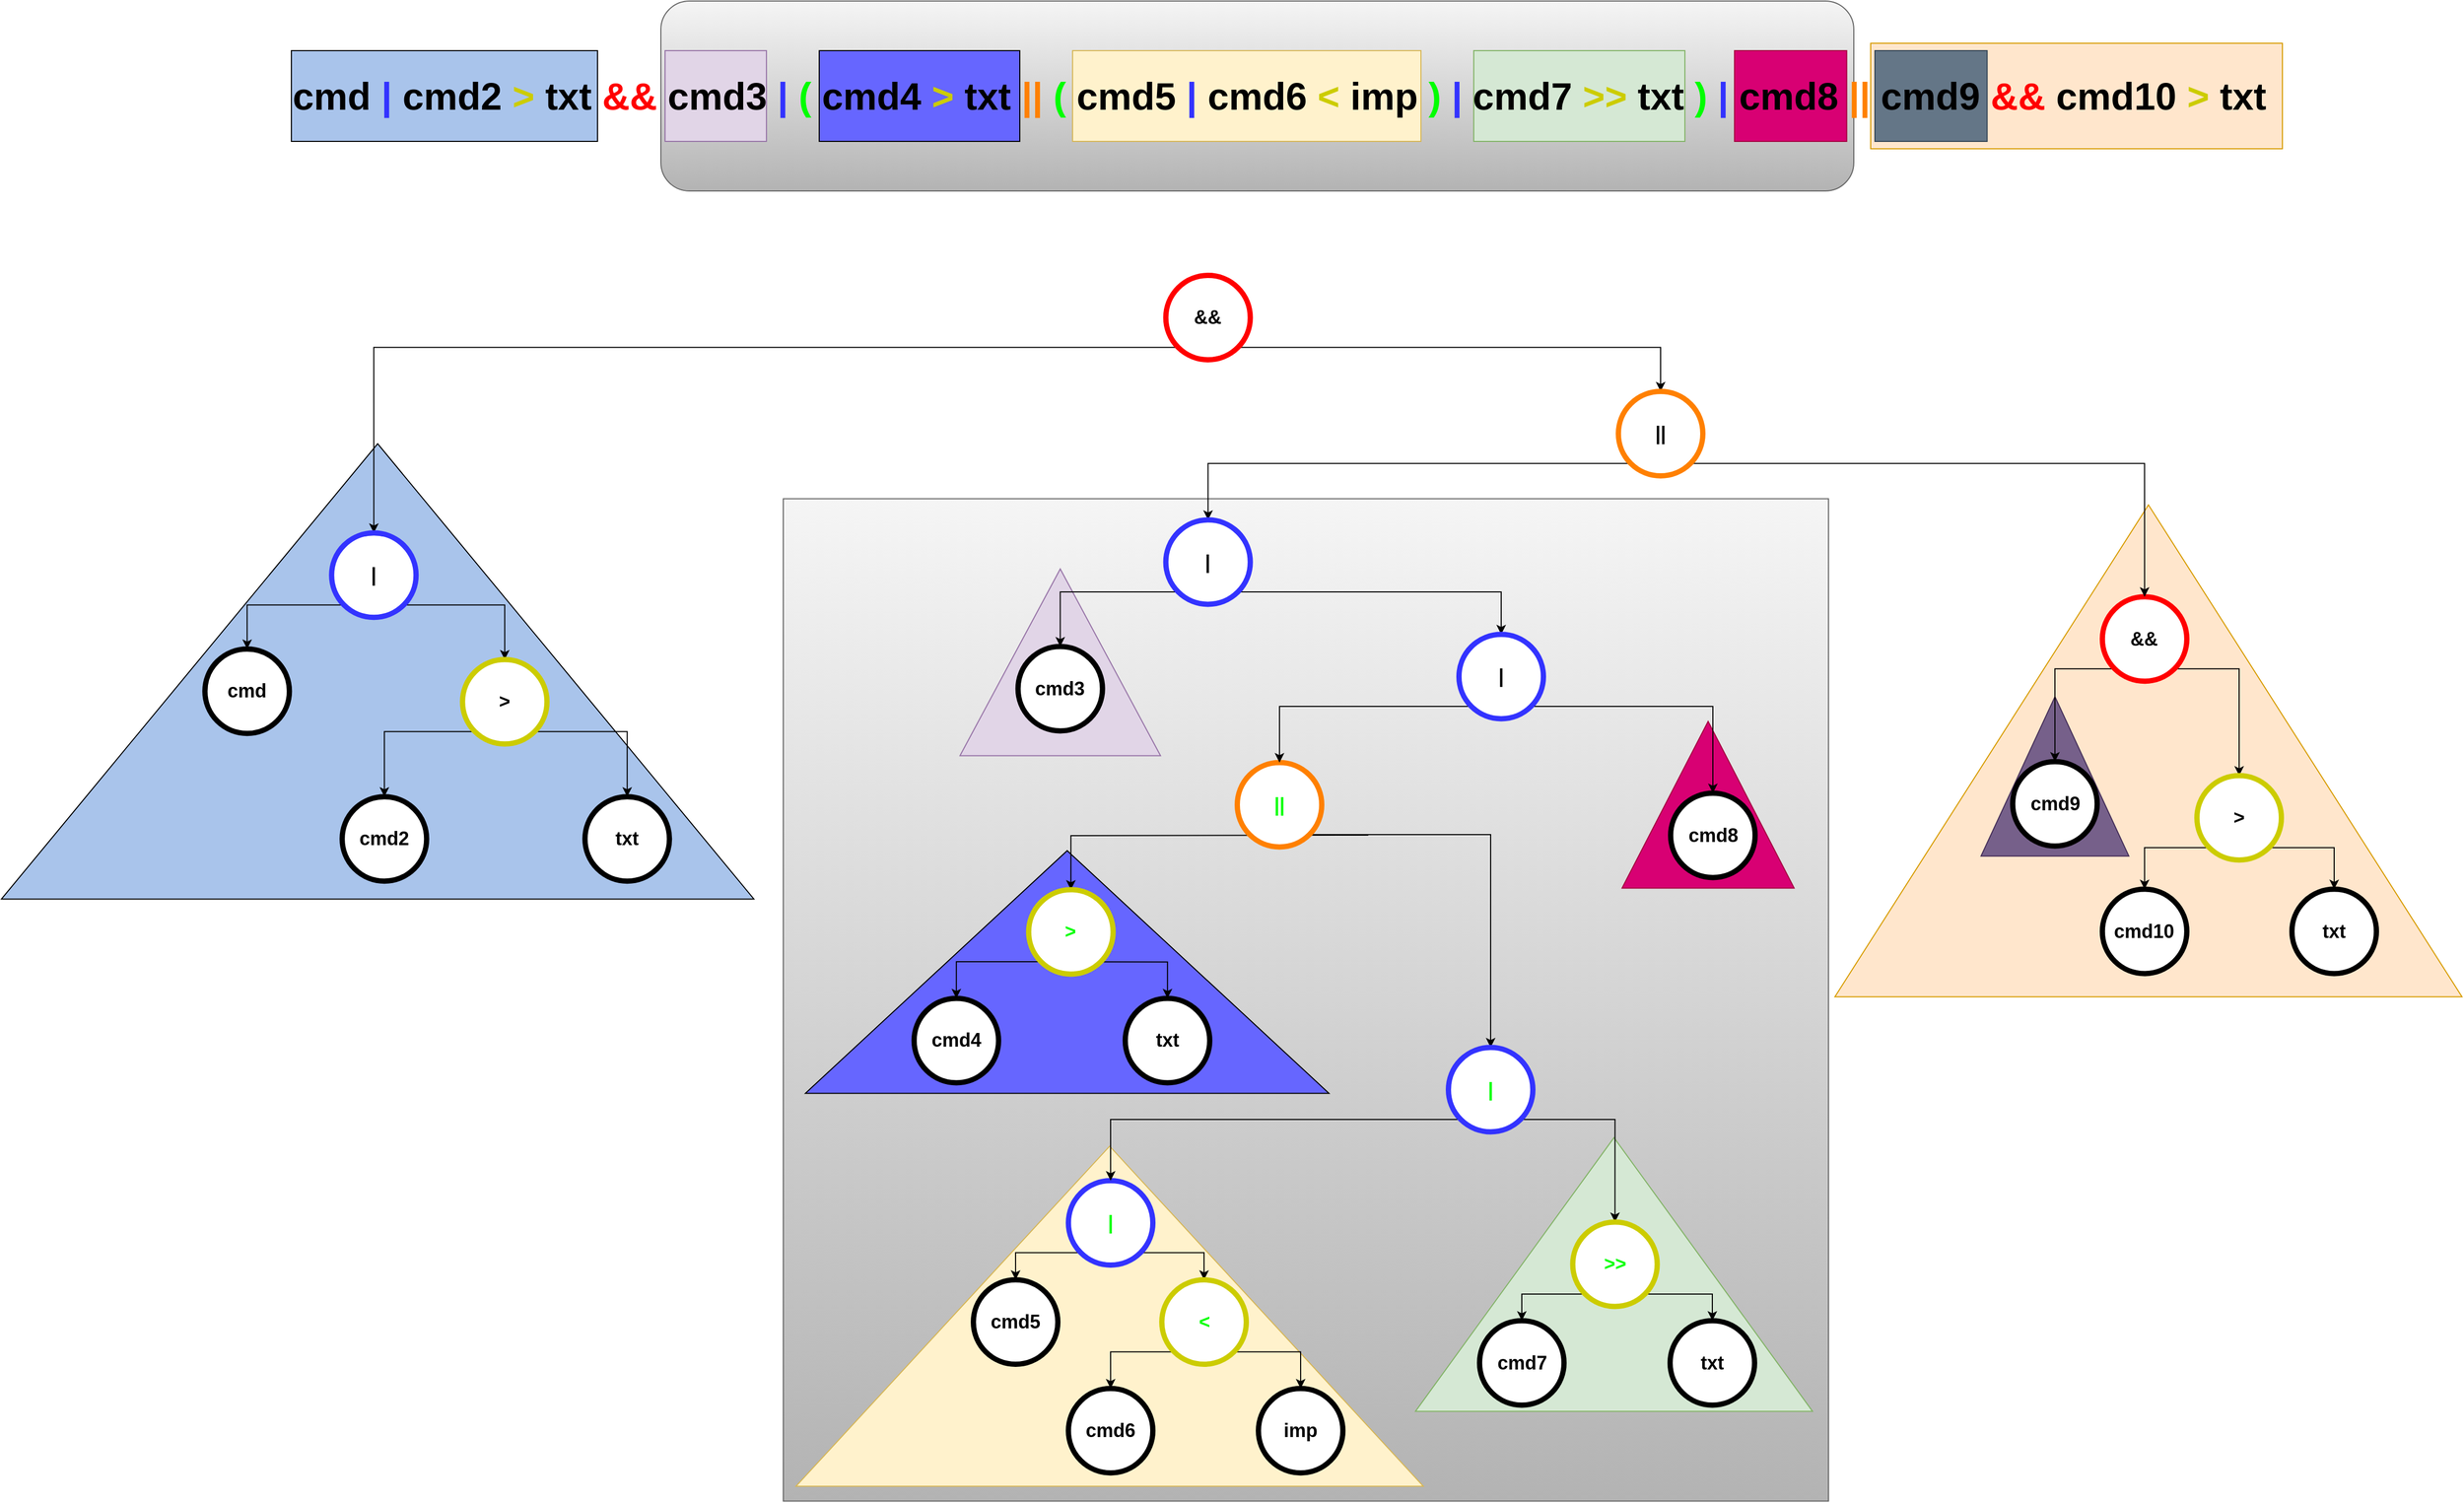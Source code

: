 <mxfile version="19.0.2" type="device"><diagram id="H-TWaUP5bXeczBtcQhF_" name="Page-1"><mxGraphModel dx="5353" dy="3023" grid="1" gridSize="10" guides="1" tooltips="1" connect="1" arrows="1" fold="1" page="1" pageScale="1" pageWidth="827" pageHeight="1169" math="0" shadow="0"><root><mxCell id="0"/><mxCell id="1" parent="0"/><mxCell id="aJGOQzYCVpWXFMmuBfGQ-118" value="" style="triangle;whiteSpace=wrap;html=1;fontSize=36;strokeColor=#d79b00;strokeWidth=1;fillColor=#ffe6cc;rotation=-90;rounded=0;sketch=0;" parent="1" vertex="1"><mxGeometry x="1090" y="233.62" width="466.19" height="594.01" as="geometry"/></mxCell><mxCell id="aJGOQzYCVpWXFMmuBfGQ-106" value="" style="rounded=0;whiteSpace=wrap;html=1;fontSize=36;strokeColor=#d79b00;strokeWidth=1;fillColor=#ffe6cc;" parent="1" vertex="1"><mxGeometry x="1060" y="-140" width="390" height="100" as="geometry"/></mxCell><mxCell id="aJGOQzYCVpWXFMmuBfGQ-125" value="" style="rounded=1;whiteSpace=wrap;html=1;fontSize=36;strokeColor=#666666;strokeWidth=1;fillColor=#f5f5f5;gradientColor=#b3b3b3;" parent="1" vertex="1"><mxGeometry x="-86" y="-180" width="1130" height="180" as="geometry"/></mxCell><mxCell id="aJGOQzYCVpWXFMmuBfGQ-124" value="" style="rounded=0;whiteSpace=wrap;html=1;fontSize=36;strokeColor=#666666;strokeWidth=1;fillColor=#f5f5f5;gradientColor=#b3b3b3;glass=0;shadow=0;sketch=0;" parent="1" vertex="1"><mxGeometry x="30" y="291.72" width="990" height="950" as="geometry"/></mxCell><mxCell id="aJGOQzYCVpWXFMmuBfGQ-122" value="" style="triangle;whiteSpace=wrap;html=1;fontSize=36;fontColor=#ffffff;strokeColor=#432D57;strokeWidth=1;fillColor=#76608a;rotation=-90;" parent="1" vertex="1"><mxGeometry x="1159.03" y="484.85" width="151" height="140" as="geometry"/></mxCell><mxCell id="aJGOQzYCVpWXFMmuBfGQ-123" value="" style="rounded=0;whiteSpace=wrap;html=1;fontSize=36;fontColor=#ffffff;strokeColor=#314354;strokeWidth=1;fillColor=#647687;" parent="1" vertex="1"><mxGeometry x="1064" y="-133" width="106.28" height="86" as="geometry"/></mxCell><mxCell id="aJGOQzYCVpWXFMmuBfGQ-121" value="" style="triangle;whiteSpace=wrap;html=1;fontSize=36;fontColor=#ffffff;strokeColor=#A50040;strokeWidth=1;fillColor=#d80073;rotation=-90;" parent="1" vertex="1"><mxGeometry x="827" y="500.22" width="158" height="163" as="geometry"/></mxCell><mxCell id="aJGOQzYCVpWXFMmuBfGQ-111" value="" style="rounded=0;whiteSpace=wrap;html=1;fontSize=36;strokeColor=#82b366;strokeWidth=1;fillColor=#d5e8d4;" parent="1" vertex="1"><mxGeometry x="684" y="-133" width="200" height="86" as="geometry"/></mxCell><mxCell id="aJGOQzYCVpWXFMmuBfGQ-117" value="" style="triangle;whiteSpace=wrap;html=1;fontSize=36;strokeColor=#82b366;strokeWidth=1;fillColor=#d5e8d4;rotation=-90;" parent="1" vertex="1"><mxGeometry x="687.09" y="838.83" width="259.5" height="376.17" as="geometry"/></mxCell><mxCell id="aJGOQzYCVpWXFMmuBfGQ-110" value="" style="rounded=0;whiteSpace=wrap;html=1;fontSize=36;strokeColor=#d6b656;strokeWidth=1;fillColor=#fff2cc;" parent="1" vertex="1"><mxGeometry x="304" y="-133" width="330" height="86" as="geometry"/></mxCell><mxCell id="aJGOQzYCVpWXFMmuBfGQ-116" value="" style="triangle;whiteSpace=wrap;html=1;fontSize=36;strokeColor=#d6b656;strokeWidth=1;fillColor=#fff2cc;rotation=-90;" parent="1" vertex="1"><mxGeometry x="177.95" y="769.35" width="322.32" height="594.26" as="geometry"/></mxCell><mxCell id="aJGOQzYCVpWXFMmuBfGQ-107" value="" style="rounded=0;whiteSpace=wrap;html=1;fontSize=36;strokeColor=#9673a6;strokeWidth=1;fillColor=#e1d5e7;" parent="1" vertex="1"><mxGeometry x="-82" y="-133" width="96" height="86" as="geometry"/></mxCell><mxCell id="aJGOQzYCVpWXFMmuBfGQ-115" value="" style="triangle;whiteSpace=wrap;html=1;fontSize=36;strokeColor=#9673a6;strokeWidth=1;fillColor=#e1d5e7;rotation=-90;" parent="1" vertex="1"><mxGeometry x="203.82" y="351.72" width="177" height="190" as="geometry"/></mxCell><mxCell id="aJGOQzYCVpWXFMmuBfGQ-109" value="" style="rounded=0;whiteSpace=wrap;html=1;fontSize=36;fontColor=#00FF00;strokeColor=#000000;strokeWidth=1;fillColor=#6666FF;" parent="1" vertex="1"><mxGeometry x="64" y="-133" width="190" height="86" as="geometry"/></mxCell><mxCell id="aJGOQzYCVpWXFMmuBfGQ-113" value="" style="triangle;whiteSpace=wrap;html=1;fontSize=36;fontColor=#00FF00;strokeColor=#000000;strokeWidth=1;fillColor=#6666FF;rotation=-90;" parent="1" vertex="1"><mxGeometry x="183.89" y="492.22" width="230" height="496" as="geometry"/></mxCell><mxCell id="aJGOQzYCVpWXFMmuBfGQ-112" value="" style="triangle;whiteSpace=wrap;html=1;fontSize=36;fontColor=#00FF00;strokeColor=#000000;strokeWidth=1;fillColor=#A9C4EB;rotation=-90;" parent="1" vertex="1"><mxGeometry x="-570" y="98.97" width="431.5" height="712.75" as="geometry"/></mxCell><mxCell id="aJGOQzYCVpWXFMmuBfGQ-108" value="" style="rounded=0;whiteSpace=wrap;html=1;fontSize=36;fontColor=#ffffff;strokeColor=#A50040;strokeWidth=1;fillColor=#d80073;" parent="1" vertex="1"><mxGeometry x="931" y="-133" width="106.28" height="86" as="geometry"/></mxCell><mxCell id="aJGOQzYCVpWXFMmuBfGQ-105" value="" style="rounded=0;whiteSpace=wrap;html=1;fontSize=36;fontColor=#00FF00;strokeColor=#000000;strokeWidth=1;fillColor=#A9C4EB;" parent="1" vertex="1"><mxGeometry x="-436" y="-133" width="290" height="86" as="geometry"/></mxCell><mxCell id="aJGOQzYCVpWXFMmuBfGQ-68" style="edgeStyle=orthogonalEdgeStyle;rounded=0;orthogonalLoop=1;jettySize=auto;html=1;exitX=0;exitY=1;exitDx=0;exitDy=0;entryX=0.5;entryY=0;entryDx=0;entryDy=0;fontSize=18;fontColor=#00FF00;" parent="1" source="aJGOQzYCVpWXFMmuBfGQ-1" target="aJGOQzYCVpWXFMmuBfGQ-8" edge="1"><mxGeometry relative="1" as="geometry"/></mxCell><mxCell id="puf2VcP3-_cEdi5S4VuT-2" style="edgeStyle=orthogonalEdgeStyle;rounded=0;orthogonalLoop=1;jettySize=auto;html=1;exitX=1;exitY=1;exitDx=0;exitDy=0;entryX=0.5;entryY=0;entryDx=0;entryDy=0;" parent="1" source="aJGOQzYCVpWXFMmuBfGQ-1" target="aJGOQzYCVpWXFMmuBfGQ-5" edge="1"><mxGeometry relative="1" as="geometry"/></mxCell><mxCell id="aJGOQzYCVpWXFMmuBfGQ-1" value="&lt;font style=&quot;font-size: 18px;&quot;&gt;&lt;b&gt;&amp;amp;&amp;amp;&lt;/b&gt;&lt;/font&gt;" style="ellipse;whiteSpace=wrap;html=1;aspect=fixed;strokeWidth=5;strokeColor=#FF0000;" parent="1" vertex="1"><mxGeometry x="392.32" y="80" width="80" height="80" as="geometry"/></mxCell><mxCell id="aJGOQzYCVpWXFMmuBfGQ-2" value="&lt;b&gt;&lt;font style=&quot;font-size: 36px;&quot;&gt;cmd &lt;font style=&quot;&quot; color=&quot;#3333ff&quot;&gt;|&lt;/font&gt; cmd2 &lt;font style=&quot;&quot; color=&quot;#cccc00&quot;&gt;&amp;gt;&lt;/font&gt; txt &lt;font style=&quot;&quot; color=&quot;#ff0000&quot;&gt;&amp;amp;&amp;amp;&lt;/font&gt; cmd3 &lt;font style=&quot;&quot; color=&quot;#3333ff&quot;&gt;|&lt;/font&gt; &lt;font style=&quot;&quot; color=&quot;#00ff00&quot;&gt;(&lt;/font&gt; cmd4 &lt;font style=&quot;&quot; color=&quot;#cccc00&quot;&gt;&amp;gt;&lt;/font&gt; txt &lt;font style=&quot;&quot; color=&quot;#ff8000&quot;&gt;||&lt;/font&gt; &lt;font style=&quot;&quot; color=&quot;#00ff00&quot;&gt;(&amp;nbsp;&lt;/font&gt;cmd5 &lt;font style=&quot;&quot; color=&quot;#3333ff&quot;&gt;|&lt;/font&gt; cmd6 &lt;font style=&quot;&quot; color=&quot;#cccc00&quot;&gt;&amp;lt;&lt;/font&gt; imp &lt;font style=&quot;&quot; color=&quot;#00ff00&quot;&gt;)&lt;/font&gt; &lt;font style=&quot;&quot; color=&quot;#3333ff&quot;&gt;|&lt;/font&gt; cmd7 &lt;font style=&quot;&quot; color=&quot;#cccc00&quot;&gt;&amp;gt;&amp;gt;&lt;/font&gt; txt&amp;nbsp;&lt;font style=&quot;&quot; color=&quot;#00ff00&quot;&gt;)&lt;/font&gt; &lt;font style=&quot;&quot; color=&quot;#3333ff&quot;&gt;|&lt;/font&gt; cmd8 &lt;font style=&quot;&quot; color=&quot;#ff8000&quot;&gt;||&lt;/font&gt; cmd9 &lt;font style=&quot;&quot; color=&quot;#ff0000&quot;&gt;&amp;amp;&amp;amp;&lt;/font&gt; cmd10 &lt;font style=&quot;&quot; color=&quot;#cccc00&quot;&gt;&amp;gt;&lt;/font&gt; txt&lt;/font&gt;&lt;/b&gt;" style="text;html=1;strokeColor=none;fillColor=none;align=center;verticalAlign=middle;whiteSpace=wrap;rounded=0;" parent="1" vertex="1"><mxGeometry x="-500" y="-120" width="2000" height="60" as="geometry"/></mxCell><mxCell id="aJGOQzYCVpWXFMmuBfGQ-77" style="edgeStyle=orthogonalEdgeStyle;rounded=0;orthogonalLoop=1;jettySize=auto;html=1;exitX=1;exitY=1;exitDx=0;exitDy=0;entryX=0.5;entryY=0;entryDx=0;entryDy=0;fontSize=18;fontColor=#00FF00;" parent="1" source="aJGOQzYCVpWXFMmuBfGQ-3" target="aJGOQzYCVpWXFMmuBfGQ-13" edge="1"><mxGeometry relative="1" as="geometry"/></mxCell><mxCell id="puf2VcP3-_cEdi5S4VuT-24" style="edgeStyle=orthogonalEdgeStyle;rounded=0;orthogonalLoop=1;jettySize=auto;html=1;exitX=0;exitY=1;exitDx=0;exitDy=0;entryX=0.5;entryY=0;entryDx=0;entryDy=0;" parent="1" source="aJGOQzYCVpWXFMmuBfGQ-3" target="aJGOQzYCVpWXFMmuBfGQ-29" edge="1"><mxGeometry relative="1" as="geometry"/></mxCell><mxCell id="aJGOQzYCVpWXFMmuBfGQ-3" value="&lt;font style=&quot;font-size: 18px;&quot;&gt;&lt;b&gt;&amp;amp;&amp;amp;&lt;/b&gt;&lt;/font&gt;" style="ellipse;whiteSpace=wrap;html=1;aspect=fixed;strokeWidth=5;strokeColor=#FF0000;" parent="1" vertex="1"><mxGeometry x="1279.44" y="384.63" width="80" height="80" as="geometry"/></mxCell><mxCell id="puf2VcP3-_cEdi5S4VuT-7" style="edgeStyle=orthogonalEdgeStyle;rounded=0;orthogonalLoop=1;jettySize=auto;html=1;exitX=1;exitY=1;exitDx=0;exitDy=0;" parent="1" source="aJGOQzYCVpWXFMmuBfGQ-4" target="aJGOQzYCVpWXFMmuBfGQ-7" edge="1"><mxGeometry relative="1" as="geometry"/></mxCell><mxCell id="puf2VcP3-_cEdi5S4VuT-8" style="edgeStyle=orthogonalEdgeStyle;rounded=0;orthogonalLoop=1;jettySize=auto;html=1;exitX=0;exitY=1;exitDx=0;exitDy=0;entryX=0.5;entryY=0;entryDx=0;entryDy=0;" parent="1" target="aJGOQzYCVpWXFMmuBfGQ-11" edge="1"><mxGeometry relative="1" as="geometry"><mxPoint x="584.106" y="610.504" as="sourcePoint"/></mxGeometry></mxCell><mxCell id="aJGOQzYCVpWXFMmuBfGQ-4" value="&lt;font color=&quot;#00ff00&quot; style=&quot;font-size: 18px;&quot;&gt;&lt;b&gt;||&lt;/b&gt;&lt;/font&gt;" style="ellipse;whiteSpace=wrap;html=1;aspect=fixed;strokeColor=#FF8000;strokeWidth=5;" parent="1" vertex="1"><mxGeometry x="460" y="541.72" width="80" height="80" as="geometry"/></mxCell><mxCell id="puf2VcP3-_cEdi5S4VuT-3" style="edgeStyle=orthogonalEdgeStyle;rounded=0;orthogonalLoop=1;jettySize=auto;html=1;exitX=1;exitY=1;exitDx=0;exitDy=0;entryX=0.5;entryY=0;entryDx=0;entryDy=0;" parent="1" source="aJGOQzYCVpWXFMmuBfGQ-5" target="aJGOQzYCVpWXFMmuBfGQ-3" edge="1"><mxGeometry relative="1" as="geometry"/></mxCell><mxCell id="PC5DWgeFSj9R3QmSvRYg-5" style="edgeStyle=orthogonalEdgeStyle;rounded=0;orthogonalLoop=1;jettySize=auto;html=1;exitX=0;exitY=1;exitDx=0;exitDy=0;entryX=0.5;entryY=0;entryDx=0;entryDy=0;" edge="1" parent="1" source="aJGOQzYCVpWXFMmuBfGQ-5" target="aJGOQzYCVpWXFMmuBfGQ-9"><mxGeometry relative="1" as="geometry"/></mxCell><mxCell id="aJGOQzYCVpWXFMmuBfGQ-5" value="&lt;font style=&quot;font-size: 18px;&quot;&gt;&lt;b&gt;||&lt;/b&gt;&lt;/font&gt;" style="ellipse;whiteSpace=wrap;html=1;aspect=fixed;strokeColor=#FF8000;strokeWidth=5;" parent="1" vertex="1"><mxGeometry x="821" y="190" width="80" height="80" as="geometry"/></mxCell><mxCell id="puf2VcP3-_cEdi5S4VuT-19" style="edgeStyle=orthogonalEdgeStyle;rounded=0;orthogonalLoop=1;jettySize=auto;html=1;exitX=1;exitY=1;exitDx=0;exitDy=0;" parent="1" source="aJGOQzYCVpWXFMmuBfGQ-6" target="aJGOQzYCVpWXFMmuBfGQ-14" edge="1"><mxGeometry relative="1" as="geometry"/></mxCell><mxCell id="puf2VcP3-_cEdi5S4VuT-20" style="edgeStyle=orthogonalEdgeStyle;rounded=0;orthogonalLoop=1;jettySize=auto;html=1;exitX=0;exitY=1;exitDx=0;exitDy=0;entryX=0.5;entryY=0;entryDx=0;entryDy=0;" parent="1" source="aJGOQzYCVpWXFMmuBfGQ-6" target="aJGOQzYCVpWXFMmuBfGQ-25" edge="1"><mxGeometry relative="1" as="geometry"/></mxCell><mxCell id="aJGOQzYCVpWXFMmuBfGQ-6" value="&lt;font style=&quot;font-size: 18px;&quot;&gt;&lt;b&gt;&lt;font color=&quot;#00ff00&quot;&gt;|&lt;/font&gt;&lt;br&gt;&lt;/b&gt;&lt;/font&gt;" style="ellipse;whiteSpace=wrap;html=1;aspect=fixed;strokeColor=#3333FF;strokeWidth=5;" parent="1" vertex="1"><mxGeometry x="300.04" y="938" width="80" height="80" as="geometry"/></mxCell><mxCell id="puf2VcP3-_cEdi5S4VuT-12" style="edgeStyle=orthogonalEdgeStyle;rounded=0;orthogonalLoop=1;jettySize=auto;html=1;exitX=0;exitY=1;exitDx=0;exitDy=0;" parent="1" source="aJGOQzYCVpWXFMmuBfGQ-7" target="aJGOQzYCVpWXFMmuBfGQ-6" edge="1"><mxGeometry relative="1" as="geometry"/></mxCell><mxCell id="PC5DWgeFSj9R3QmSvRYg-2" style="edgeStyle=orthogonalEdgeStyle;rounded=0;orthogonalLoop=1;jettySize=auto;html=1;exitX=1;exitY=1;exitDx=0;exitDy=0;entryX=0.5;entryY=0;entryDx=0;entryDy=0;" edge="1" parent="1" source="aJGOQzYCVpWXFMmuBfGQ-7" target="aJGOQzYCVpWXFMmuBfGQ-16"><mxGeometry relative="1" as="geometry"/></mxCell><mxCell id="aJGOQzYCVpWXFMmuBfGQ-7" value="&lt;font style=&quot;font-size: 18px;&quot;&gt;&lt;b&gt;&lt;font color=&quot;#00ff00&quot;&gt;|&lt;/font&gt;&lt;br&gt;&lt;/b&gt;&lt;/font&gt;" style="ellipse;whiteSpace=wrap;html=1;aspect=fixed;strokeColor=#3333FF;strokeWidth=5;" parent="1" vertex="1"><mxGeometry x="660" y="811.72" width="80" height="80" as="geometry"/></mxCell><mxCell id="puf2VcP3-_cEdi5S4VuT-27" style="edgeStyle=orthogonalEdgeStyle;rounded=0;orthogonalLoop=1;jettySize=auto;html=1;exitX=1;exitY=1;exitDx=0;exitDy=0;entryX=0.5;entryY=0;entryDx=0;entryDy=0;" parent="1" source="aJGOQzYCVpWXFMmuBfGQ-8" target="aJGOQzYCVpWXFMmuBfGQ-12" edge="1"><mxGeometry relative="1" as="geometry"/></mxCell><mxCell id="puf2VcP3-_cEdi5S4VuT-28" style="edgeStyle=orthogonalEdgeStyle;rounded=0;orthogonalLoop=1;jettySize=auto;html=1;exitX=0;exitY=1;exitDx=0;exitDy=0;entryX=0.5;entryY=0;entryDx=0;entryDy=0;" parent="1" source="aJGOQzYCVpWXFMmuBfGQ-8" target="aJGOQzYCVpWXFMmuBfGQ-20" edge="1"><mxGeometry relative="1" as="geometry"/></mxCell><mxCell id="aJGOQzYCVpWXFMmuBfGQ-8" value="&lt;font style=&quot;font-size: 18px;&quot;&gt;&lt;b&gt;|&lt;br&gt;&lt;/b&gt;&lt;/font&gt;" style="ellipse;whiteSpace=wrap;html=1;aspect=fixed;strokeColor=#3333FF;strokeWidth=5;" parent="1" vertex="1"><mxGeometry x="-397.88" y="324.09" width="80" height="80" as="geometry"/></mxCell><mxCell id="puf2VcP3-_cEdi5S4VuT-5" style="edgeStyle=orthogonalEdgeStyle;rounded=0;orthogonalLoop=1;jettySize=auto;html=1;exitX=0;exitY=1;exitDx=0;exitDy=0;entryX=0.5;entryY=0;entryDx=0;entryDy=0;" parent="1" source="aJGOQzYCVpWXFMmuBfGQ-9" target="aJGOQzYCVpWXFMmuBfGQ-22" edge="1"><mxGeometry relative="1" as="geometry"/></mxCell><mxCell id="puf2VcP3-_cEdi5S4VuT-6" style="edgeStyle=orthogonalEdgeStyle;rounded=0;orthogonalLoop=1;jettySize=auto;html=1;exitX=1;exitY=1;exitDx=0;exitDy=0;entryX=0.5;entryY=0;entryDx=0;entryDy=0;" parent="1" source="aJGOQzYCVpWXFMmuBfGQ-9" target="aJGOQzYCVpWXFMmuBfGQ-10" edge="1"><mxGeometry relative="1" as="geometry"/></mxCell><mxCell id="aJGOQzYCVpWXFMmuBfGQ-9" value="&lt;font style=&quot;font-size: 18px;&quot;&gt;&lt;b&gt;|&lt;br&gt;&lt;/b&gt;&lt;/font&gt;" style="ellipse;whiteSpace=wrap;html=1;aspect=fixed;strokeColor=#3333FF;strokeWidth=5;" parent="1" vertex="1"><mxGeometry x="392.32" y="311.72" width="80" height="80" as="geometry"/></mxCell><mxCell id="aJGOQzYCVpWXFMmuBfGQ-100" style="edgeStyle=orthogonalEdgeStyle;rounded=0;orthogonalLoop=1;jettySize=auto;html=1;exitX=0;exitY=1;exitDx=0;exitDy=0;entryX=0.5;entryY=0;entryDx=0;entryDy=0;fontSize=18;fontColor=#00FF00;" parent="1" source="aJGOQzYCVpWXFMmuBfGQ-10" target="aJGOQzYCVpWXFMmuBfGQ-4" edge="1"><mxGeometry relative="1" as="geometry"/></mxCell><mxCell id="puf2VcP3-_cEdi5S4VuT-21" style="edgeStyle=orthogonalEdgeStyle;rounded=0;orthogonalLoop=1;jettySize=auto;html=1;exitX=1;exitY=1;exitDx=0;exitDy=0;entryX=0.5;entryY=0;entryDx=0;entryDy=0;" parent="1" source="aJGOQzYCVpWXFMmuBfGQ-10" target="aJGOQzYCVpWXFMmuBfGQ-28" edge="1"><mxGeometry relative="1" as="geometry"/></mxCell><mxCell id="aJGOQzYCVpWXFMmuBfGQ-10" value="&lt;font style=&quot;font-size: 18px;&quot;&gt;&lt;b&gt;|&lt;br&gt;&lt;/b&gt;&lt;/font&gt;" style="ellipse;whiteSpace=wrap;html=1;aspect=fixed;strokeColor=#3333FF;strokeWidth=5;" parent="1" vertex="1"><mxGeometry x="670" y="420.22" width="80" height="80" as="geometry"/></mxCell><mxCell id="puf2VcP3-_cEdi5S4VuT-10" style="edgeStyle=orthogonalEdgeStyle;rounded=0;orthogonalLoop=1;jettySize=auto;html=1;exitX=1;exitY=1;exitDx=0;exitDy=0;entryX=0.5;entryY=0;entryDx=0;entryDy=0;" parent="1" source="aJGOQzYCVpWXFMmuBfGQ-11" target="aJGOQzYCVpWXFMmuBfGQ-32" edge="1"><mxGeometry relative="1" as="geometry"/></mxCell><mxCell id="puf2VcP3-_cEdi5S4VuT-11" style="edgeStyle=orthogonalEdgeStyle;rounded=0;orthogonalLoop=1;jettySize=auto;html=1;exitX=0;exitY=1;exitDx=0;exitDy=0;entryX=0.5;entryY=0;entryDx=0;entryDy=0;" parent="1" source="aJGOQzYCVpWXFMmuBfGQ-11" target="aJGOQzYCVpWXFMmuBfGQ-24" edge="1"><mxGeometry relative="1" as="geometry"/></mxCell><mxCell id="aJGOQzYCVpWXFMmuBfGQ-11" value="&lt;font style=&quot;font-size: 18px;&quot;&gt;&lt;b&gt;&lt;font color=&quot;#00ff00&quot;&gt;&amp;gt;&lt;/font&gt;&lt;br&gt;&lt;/b&gt;&lt;/font&gt;" style="ellipse;whiteSpace=wrap;html=1;aspect=fixed;strokeColor=#CCCC00;strokeWidth=5;" parent="1" vertex="1"><mxGeometry x="262.39" y="662.22" width="80" height="80" as="geometry"/></mxCell><mxCell id="puf2VcP3-_cEdi5S4VuT-25" style="edgeStyle=orthogonalEdgeStyle;rounded=0;orthogonalLoop=1;jettySize=auto;html=1;exitX=1;exitY=1;exitDx=0;exitDy=0;" parent="1" source="aJGOQzYCVpWXFMmuBfGQ-12" target="aJGOQzYCVpWXFMmuBfGQ-21" edge="1"><mxGeometry relative="1" as="geometry"/></mxCell><mxCell id="puf2VcP3-_cEdi5S4VuT-26" style="edgeStyle=orthogonalEdgeStyle;rounded=0;orthogonalLoop=1;jettySize=auto;html=1;exitX=0;exitY=1;exitDx=0;exitDy=0;" parent="1" source="aJGOQzYCVpWXFMmuBfGQ-12" target="aJGOQzYCVpWXFMmuBfGQ-31" edge="1"><mxGeometry relative="1" as="geometry"/></mxCell><mxCell id="aJGOQzYCVpWXFMmuBfGQ-12" value="&lt;font style=&quot;font-size: 18px;&quot;&gt;&lt;b&gt;&amp;gt;&lt;br&gt;&lt;/b&gt;&lt;/font&gt;" style="ellipse;whiteSpace=wrap;html=1;aspect=fixed;strokeColor=#CCCC00;strokeWidth=5;" parent="1" vertex="1"><mxGeometry x="-273.88" y="444.09" width="80" height="80" as="geometry"/></mxCell><mxCell id="puf2VcP3-_cEdi5S4VuT-22" style="edgeStyle=orthogonalEdgeStyle;rounded=0;orthogonalLoop=1;jettySize=auto;html=1;exitX=1;exitY=1;exitDx=0;exitDy=0;" parent="1" source="aJGOQzYCVpWXFMmuBfGQ-13" target="aJGOQzYCVpWXFMmuBfGQ-35" edge="1"><mxGeometry relative="1" as="geometry"/></mxCell><mxCell id="puf2VcP3-_cEdi5S4VuT-23" style="edgeStyle=orthogonalEdgeStyle;rounded=0;orthogonalLoop=1;jettySize=auto;html=1;exitX=0;exitY=1;exitDx=0;exitDy=0;entryX=0.5;entryY=0;entryDx=0;entryDy=0;" parent="1" source="aJGOQzYCVpWXFMmuBfGQ-13" target="aJGOQzYCVpWXFMmuBfGQ-30" edge="1"><mxGeometry relative="1" as="geometry"/></mxCell><mxCell id="aJGOQzYCVpWXFMmuBfGQ-13" value="&lt;font style=&quot;font-size: 18px;&quot;&gt;&lt;b&gt;&amp;gt;&lt;br&gt;&lt;/b&gt;&lt;/font&gt;" style="ellipse;whiteSpace=wrap;html=1;aspect=fixed;strokeColor=#CCCC00;strokeWidth=5;" parent="1" vertex="1"><mxGeometry x="1369.03" y="554.13" width="80" height="80" as="geometry"/></mxCell><mxCell id="puf2VcP3-_cEdi5S4VuT-16" style="edgeStyle=orthogonalEdgeStyle;rounded=0;orthogonalLoop=1;jettySize=auto;html=1;exitX=1;exitY=1;exitDx=0;exitDy=0;entryX=0.5;entryY=0;entryDx=0;entryDy=0;" parent="1" source="aJGOQzYCVpWXFMmuBfGQ-14" target="aJGOQzYCVpWXFMmuBfGQ-33" edge="1"><mxGeometry relative="1" as="geometry"/></mxCell><mxCell id="puf2VcP3-_cEdi5S4VuT-17" style="edgeStyle=orthogonalEdgeStyle;rounded=0;orthogonalLoop=1;jettySize=auto;html=1;exitX=0;exitY=1;exitDx=0;exitDy=0;" parent="1" source="aJGOQzYCVpWXFMmuBfGQ-14" target="aJGOQzYCVpWXFMmuBfGQ-26" edge="1"><mxGeometry relative="1" as="geometry"/></mxCell><mxCell id="aJGOQzYCVpWXFMmuBfGQ-14" value="&lt;font style=&quot;font-size: 18px;&quot;&gt;&lt;b&gt;&lt;font color=&quot;#00ff00&quot;&gt;&amp;lt;&lt;/font&gt;&lt;br&gt;&lt;/b&gt;&lt;/font&gt;" style="ellipse;whiteSpace=wrap;html=1;aspect=fixed;strokeColor=#CCCC00;strokeWidth=5;" parent="1" vertex="1"><mxGeometry x="388.54" y="1032" width="80" height="80" as="geometry"/></mxCell><mxCell id="puf2VcP3-_cEdi5S4VuT-14" style="edgeStyle=orthogonalEdgeStyle;rounded=0;orthogonalLoop=1;jettySize=auto;html=1;exitX=1;exitY=1;exitDx=0;exitDy=0;entryX=0.5;entryY=0;entryDx=0;entryDy=0;" parent="1" source="aJGOQzYCVpWXFMmuBfGQ-16" target="aJGOQzYCVpWXFMmuBfGQ-34" edge="1"><mxGeometry relative="1" as="geometry"/></mxCell><mxCell id="puf2VcP3-_cEdi5S4VuT-15" style="edgeStyle=orthogonalEdgeStyle;rounded=0;orthogonalLoop=1;jettySize=auto;html=1;exitX=0;exitY=1;exitDx=0;exitDy=0;entryX=0.5;entryY=0;entryDx=0;entryDy=0;" parent="1" source="aJGOQzYCVpWXFMmuBfGQ-16" target="aJGOQzYCVpWXFMmuBfGQ-27" edge="1"><mxGeometry relative="1" as="geometry"/></mxCell><mxCell id="aJGOQzYCVpWXFMmuBfGQ-16" value="&lt;font style=&quot;font-size: 18px;&quot;&gt;&lt;b&gt;&lt;font color=&quot;#00ff00&quot;&gt;&amp;gt;&amp;gt;&lt;/font&gt;&lt;br&gt;&lt;/b&gt;&lt;/font&gt;" style="ellipse;whiteSpace=wrap;html=1;aspect=fixed;strokeColor=#CCCC00;strokeWidth=5;" parent="1" vertex="1"><mxGeometry x="777.78" y="977.22" width="80" height="80" as="geometry"/></mxCell><mxCell id="aJGOQzYCVpWXFMmuBfGQ-20" value="&lt;font style=&quot;font-size: 18px;&quot;&gt;&lt;b&gt;cmd&lt;br&gt;&lt;/b&gt;&lt;/font&gt;" style="ellipse;whiteSpace=wrap;html=1;aspect=fixed;strokeColor=#000000;strokeWidth=5;" parent="1" vertex="1"><mxGeometry x="-517.88" y="434.09" width="80" height="80" as="geometry"/></mxCell><mxCell id="aJGOQzYCVpWXFMmuBfGQ-21" value="&lt;font style=&quot;font-size: 18px;&quot;&gt;&lt;b&gt;txt&lt;br&gt;&lt;/b&gt;&lt;/font&gt;" style="ellipse;whiteSpace=wrap;html=1;aspect=fixed;strokeColor=#000000;strokeWidth=5;" parent="1" vertex="1"><mxGeometry x="-157.88" y="574.09" width="80" height="80" as="geometry"/></mxCell><mxCell id="aJGOQzYCVpWXFMmuBfGQ-22" value="&lt;font style=&quot;font-size: 18px;&quot;&gt;&lt;b&gt;cmd3&lt;br&gt;&lt;/b&gt;&lt;/font&gt;" style="ellipse;whiteSpace=wrap;html=1;aspect=fixed;strokeColor=#000000;strokeWidth=5;" parent="1" vertex="1"><mxGeometry x="252.32" y="431.72" width="80" height="80" as="geometry"/></mxCell><mxCell id="aJGOQzYCVpWXFMmuBfGQ-24" value="&lt;font style=&quot;font-size: 18px;&quot;&gt;&lt;b&gt;cmd4&lt;br&gt;&lt;/b&gt;&lt;/font&gt;" style="ellipse;whiteSpace=wrap;html=1;aspect=fixed;strokeColor=#000000;strokeWidth=5;" parent="1" vertex="1"><mxGeometry x="153.89" y="765.22" width="80" height="80" as="geometry"/></mxCell><mxCell id="aJGOQzYCVpWXFMmuBfGQ-25" value="&lt;font style=&quot;font-size: 18px;&quot;&gt;&lt;b&gt;cmd5&lt;br&gt;&lt;/b&gt;&lt;/font&gt;" style="ellipse;whiteSpace=wrap;html=1;aspect=fixed;strokeColor=#000000;strokeWidth=5;" parent="1" vertex="1"><mxGeometry x="210.04" y="1032" width="80" height="80" as="geometry"/></mxCell><mxCell id="aJGOQzYCVpWXFMmuBfGQ-26" value="&lt;font style=&quot;font-size: 18px;&quot;&gt;&lt;b&gt;cmd6&lt;br&gt;&lt;/b&gt;&lt;/font&gt;" style="ellipse;whiteSpace=wrap;html=1;aspect=fixed;strokeColor=#000000;strokeWidth=5;" parent="1" vertex="1"><mxGeometry x="300.04" y="1135" width="80" height="80" as="geometry"/></mxCell><mxCell id="aJGOQzYCVpWXFMmuBfGQ-27" value="&lt;font style=&quot;font-size: 18px;&quot;&gt;&lt;b&gt;cmd7&lt;br&gt;&lt;/b&gt;&lt;/font&gt;" style="ellipse;whiteSpace=wrap;html=1;aspect=fixed;strokeColor=#000000;strokeWidth=5;" parent="1" vertex="1"><mxGeometry x="689.5" y="1070.7" width="80" height="80" as="geometry"/></mxCell><mxCell id="aJGOQzYCVpWXFMmuBfGQ-28" value="&lt;font style=&quot;font-size: 18px;&quot;&gt;&lt;b&gt;cmd8&lt;br&gt;&lt;/b&gt;&lt;/font&gt;" style="ellipse;whiteSpace=wrap;html=1;aspect=fixed;strokeColor=#000000;strokeWidth=5;" parent="1" vertex="1"><mxGeometry x="870.5" y="570.72" width="80" height="80" as="geometry"/></mxCell><mxCell id="aJGOQzYCVpWXFMmuBfGQ-29" value="&lt;font style=&quot;font-size: 18px;&quot;&gt;&lt;b&gt;cmd9&lt;br&gt;&lt;/b&gt;&lt;/font&gt;" style="ellipse;whiteSpace=wrap;html=1;aspect=fixed;strokeColor=#000000;strokeWidth=5;" parent="1" vertex="1"><mxGeometry x="1194.53" y="540.85" width="80" height="80" as="geometry"/></mxCell><mxCell id="aJGOQzYCVpWXFMmuBfGQ-30" value="&lt;font style=&quot;font-size: 18px;&quot;&gt;&lt;b&gt;cmd10&lt;br&gt;&lt;/b&gt;&lt;/font&gt;" style="ellipse;whiteSpace=wrap;html=1;aspect=fixed;strokeColor=#000000;strokeWidth=5;" parent="1" vertex="1"><mxGeometry x="1279.44" y="661.76" width="80" height="80" as="geometry"/></mxCell><mxCell id="aJGOQzYCVpWXFMmuBfGQ-31" value="&lt;font style=&quot;font-size: 18px;&quot;&gt;&lt;b&gt;cmd2&lt;br&gt;&lt;/b&gt;&lt;/font&gt;" style="ellipse;whiteSpace=wrap;html=1;aspect=fixed;strokeColor=#000000;strokeWidth=5;" parent="1" vertex="1"><mxGeometry x="-387.88" y="574.09" width="80" height="80" as="geometry"/></mxCell><mxCell id="aJGOQzYCVpWXFMmuBfGQ-32" value="&lt;font style=&quot;font-size: 18px;&quot;&gt;&lt;b&gt;txt&lt;br&gt;&lt;/b&gt;&lt;/font&gt;" style="ellipse;whiteSpace=wrap;html=1;aspect=fixed;strokeColor=#000000;strokeWidth=5;" parent="1" vertex="1"><mxGeometry x="353.89" y="765.22" width="80" height="80" as="geometry"/></mxCell><mxCell id="aJGOQzYCVpWXFMmuBfGQ-33" value="&lt;font style=&quot;font-size: 18px;&quot;&gt;&lt;b&gt;imp&lt;br&gt;&lt;/b&gt;&lt;/font&gt;" style="ellipse;whiteSpace=wrap;html=1;aspect=fixed;strokeColor=#000000;strokeWidth=5;" parent="1" vertex="1"><mxGeometry x="480.04" y="1135" width="80" height="80" as="geometry"/></mxCell><mxCell id="aJGOQzYCVpWXFMmuBfGQ-34" value="&lt;font style=&quot;font-size: 18px;&quot;&gt;&lt;b&gt;txt&lt;br&gt;&lt;/b&gt;&lt;/font&gt;" style="ellipse;whiteSpace=wrap;html=1;aspect=fixed;strokeColor=#000000;strokeWidth=5;" parent="1" vertex="1"><mxGeometry x="870.0" y="1070.7" width="80" height="80" as="geometry"/></mxCell><mxCell id="aJGOQzYCVpWXFMmuBfGQ-35" value="&lt;font style=&quot;font-size: 18px;&quot;&gt;&lt;b&gt;txt&lt;br&gt;&lt;/b&gt;&lt;/font&gt;" style="ellipse;whiteSpace=wrap;html=1;aspect=fixed;strokeColor=#000000;strokeWidth=5;" parent="1" vertex="1"><mxGeometry x="1459.03" y="661.76" width="80" height="80" as="geometry"/></mxCell></root></mxGraphModel></diagram></mxfile>